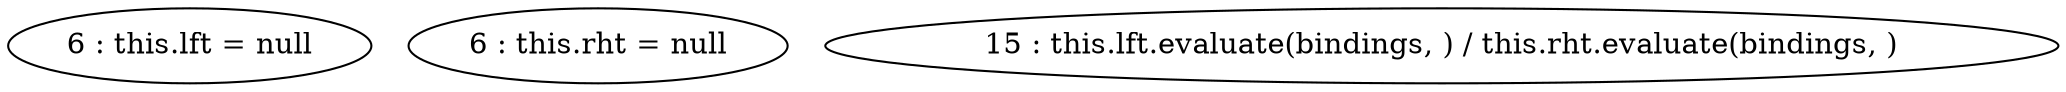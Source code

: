 digraph G {
"6 : this.lft = null"
"6 : this.rht = null"
"15 : this.lft.evaluate(bindings, ) / this.rht.evaluate(bindings, )"
}